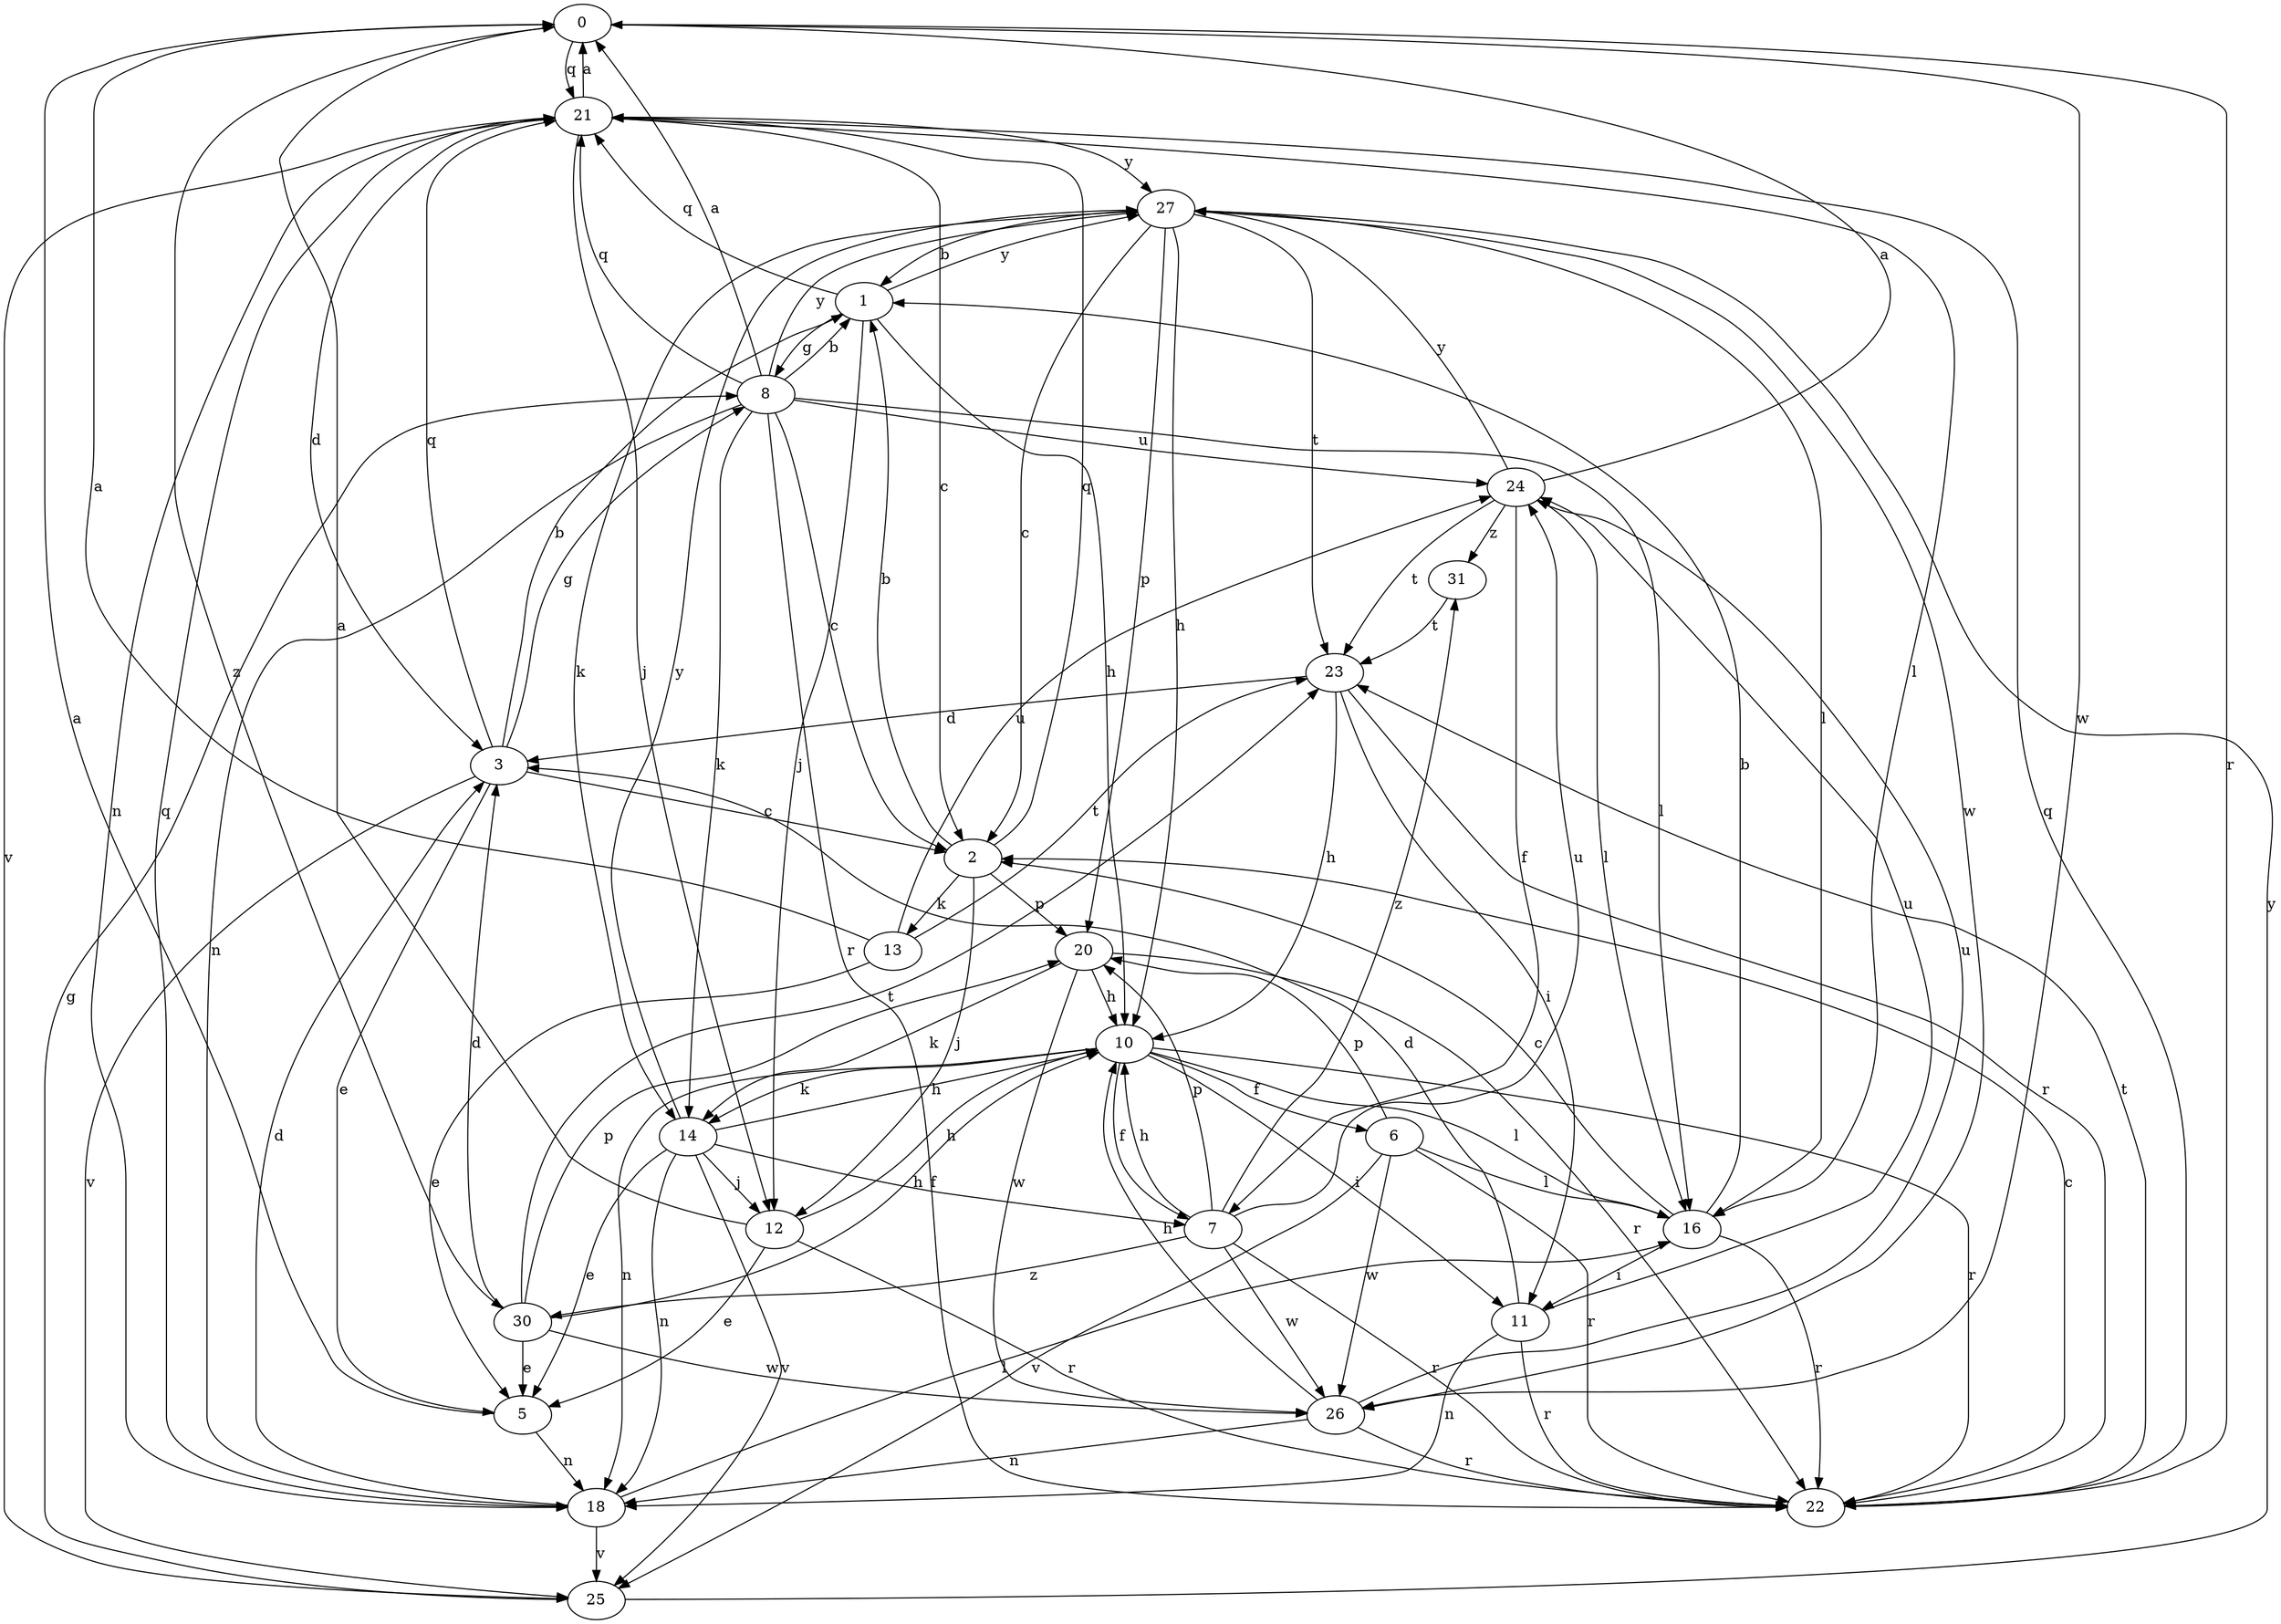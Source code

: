 strict digraph  {
0;
1;
2;
3;
5;
6;
7;
8;
10;
11;
12;
13;
14;
16;
18;
20;
21;
22;
23;
24;
25;
26;
27;
30;
31;
0 -> 21  [label=q];
0 -> 22  [label=r];
0 -> 26  [label=w];
0 -> 30  [label=z];
1 -> 8  [label=g];
1 -> 10  [label=h];
1 -> 12  [label=j];
1 -> 21  [label=q];
1 -> 27  [label=y];
2 -> 1  [label=b];
2 -> 12  [label=j];
2 -> 13  [label=k];
2 -> 20  [label=p];
2 -> 21  [label=q];
3 -> 1  [label=b];
3 -> 2  [label=c];
3 -> 5  [label=e];
3 -> 8  [label=g];
3 -> 21  [label=q];
3 -> 25  [label=v];
5 -> 0  [label=a];
5 -> 18  [label=n];
6 -> 16  [label=l];
6 -> 20  [label=p];
6 -> 22  [label=r];
6 -> 25  [label=v];
6 -> 26  [label=w];
7 -> 10  [label=h];
7 -> 20  [label=p];
7 -> 22  [label=r];
7 -> 24  [label=u];
7 -> 26  [label=w];
7 -> 30  [label=z];
7 -> 31  [label=z];
8 -> 0  [label=a];
8 -> 1  [label=b];
8 -> 2  [label=c];
8 -> 14  [label=k];
8 -> 16  [label=l];
8 -> 18  [label=n];
8 -> 21  [label=q];
8 -> 22  [label=r];
8 -> 24  [label=u];
8 -> 27  [label=y];
10 -> 6  [label=f];
10 -> 7  [label=f];
10 -> 11  [label=i];
10 -> 14  [label=k];
10 -> 16  [label=l];
10 -> 18  [label=n];
10 -> 22  [label=r];
11 -> 3  [label=d];
11 -> 18  [label=n];
11 -> 22  [label=r];
11 -> 24  [label=u];
12 -> 0  [label=a];
12 -> 5  [label=e];
12 -> 10  [label=h];
12 -> 22  [label=r];
13 -> 0  [label=a];
13 -> 5  [label=e];
13 -> 23  [label=t];
13 -> 24  [label=u];
14 -> 5  [label=e];
14 -> 7  [label=f];
14 -> 10  [label=h];
14 -> 12  [label=j];
14 -> 18  [label=n];
14 -> 25  [label=v];
14 -> 27  [label=y];
16 -> 1  [label=b];
16 -> 2  [label=c];
16 -> 11  [label=i];
16 -> 22  [label=r];
18 -> 3  [label=d];
18 -> 16  [label=l];
18 -> 21  [label=q];
18 -> 25  [label=v];
20 -> 10  [label=h];
20 -> 14  [label=k];
20 -> 22  [label=r];
20 -> 26  [label=w];
21 -> 0  [label=a];
21 -> 2  [label=c];
21 -> 3  [label=d];
21 -> 12  [label=j];
21 -> 16  [label=l];
21 -> 18  [label=n];
21 -> 25  [label=v];
21 -> 27  [label=y];
22 -> 2  [label=c];
22 -> 21  [label=q];
22 -> 23  [label=t];
23 -> 3  [label=d];
23 -> 10  [label=h];
23 -> 11  [label=i];
23 -> 22  [label=r];
24 -> 0  [label=a];
24 -> 7  [label=f];
24 -> 16  [label=l];
24 -> 23  [label=t];
24 -> 27  [label=y];
24 -> 31  [label=z];
25 -> 8  [label=g];
25 -> 27  [label=y];
26 -> 10  [label=h];
26 -> 18  [label=n];
26 -> 22  [label=r];
26 -> 24  [label=u];
27 -> 1  [label=b];
27 -> 2  [label=c];
27 -> 10  [label=h];
27 -> 14  [label=k];
27 -> 16  [label=l];
27 -> 20  [label=p];
27 -> 23  [label=t];
27 -> 26  [label=w];
30 -> 3  [label=d];
30 -> 5  [label=e];
30 -> 10  [label=h];
30 -> 20  [label=p];
30 -> 23  [label=t];
30 -> 26  [label=w];
31 -> 23  [label=t];
}
